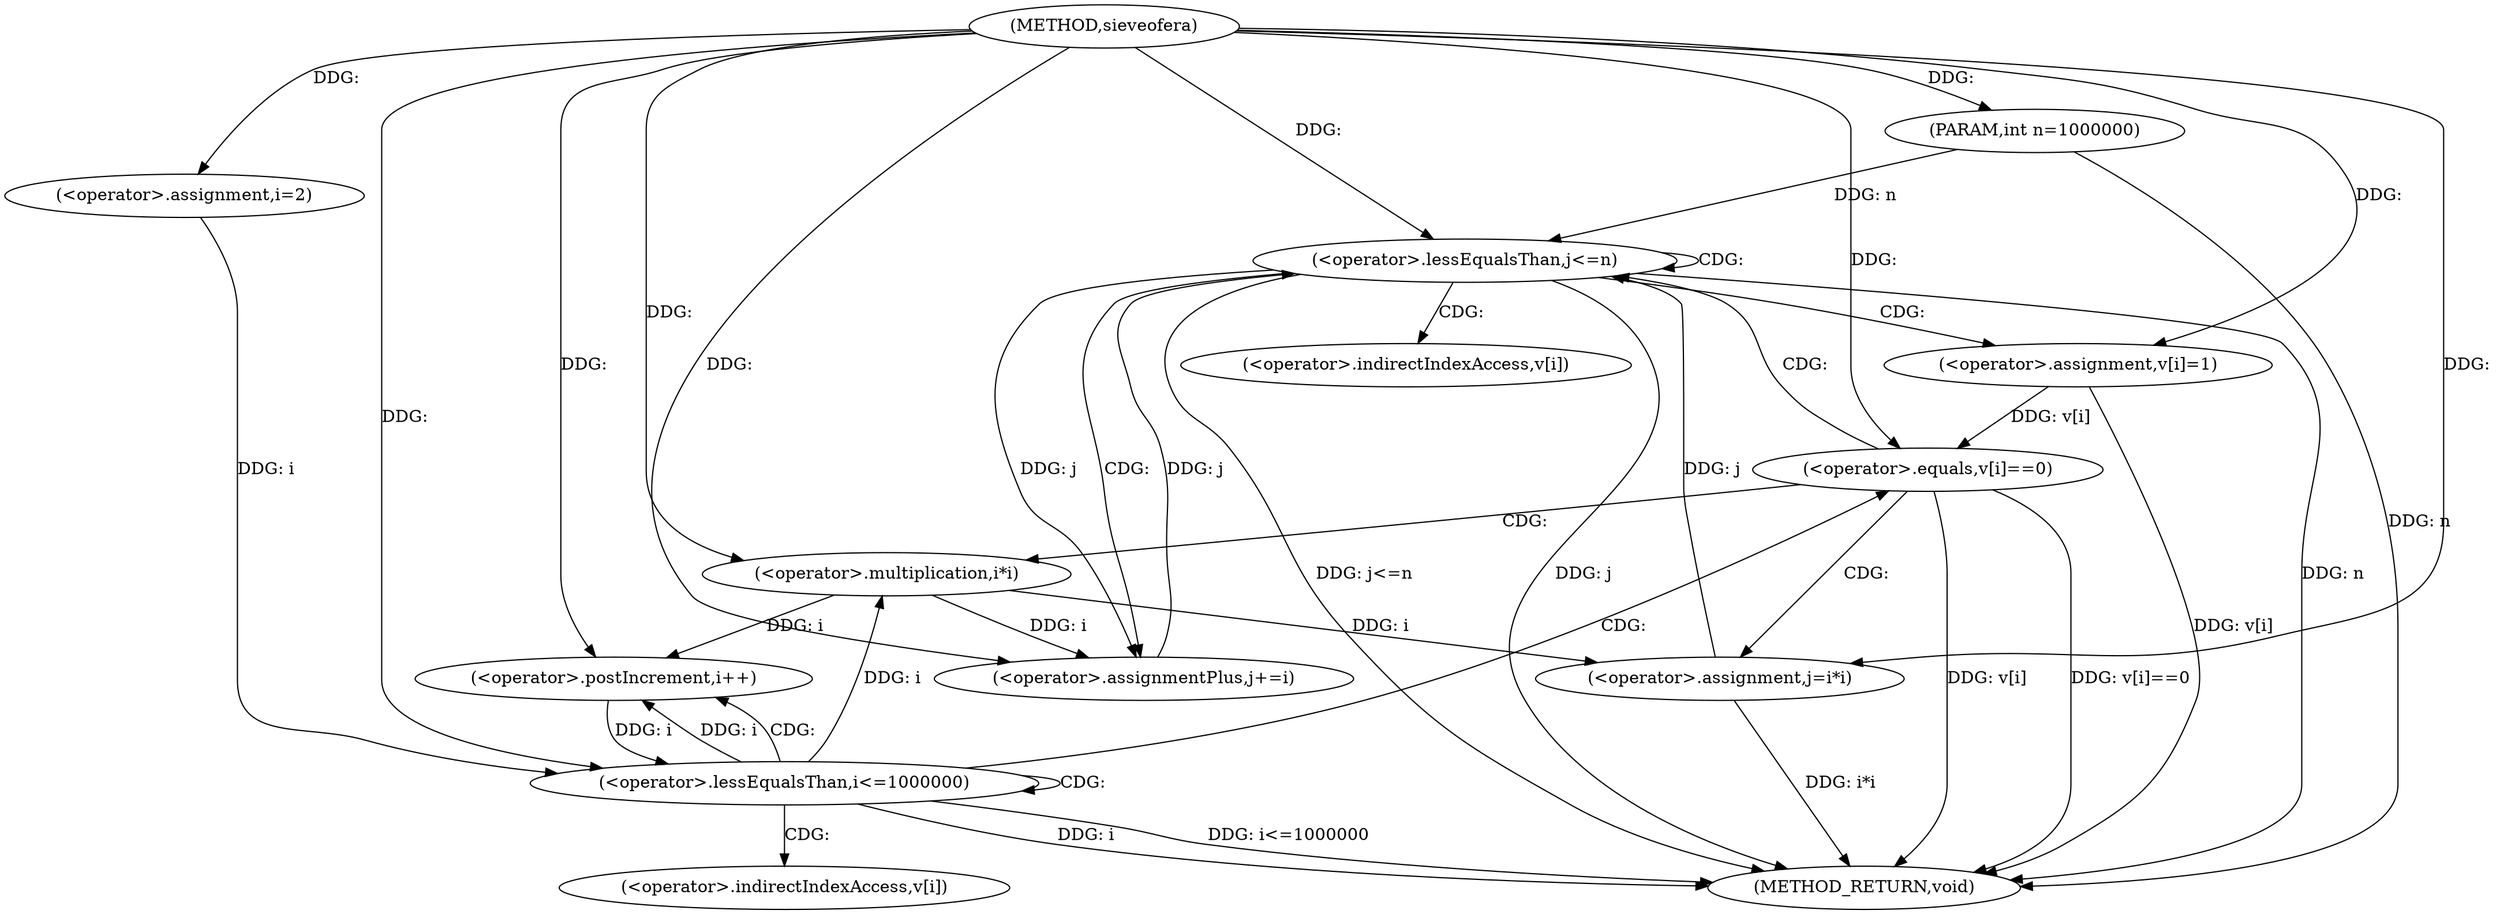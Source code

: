 digraph "sieveofera" {  
"1000156" [label = "(METHOD,sieveofera)" ]
"1000197" [label = "(METHOD_RETURN,void)" ]
"1000157" [label = "(PARAM,int n=1000000)" ]
"1000162" [label = "(<operator>.assignment,i=2)" ]
"1000165" [label = "(<operator>.lessEqualsThan,i<=1000000)" ]
"1000168" [label = "(<operator>.postIncrement,i++)" ]
"1000172" [label = "(<operator>.equals,v[i]==0)" ]
"1000180" [label = "(<operator>.assignment,j=i*i)" ]
"1000185" [label = "(<operator>.lessEqualsThan,j<=n)" ]
"1000188" [label = "(<operator>.assignmentPlus,j+=i)" ]
"1000192" [label = "(<operator>.assignment,v[i]=1)" ]
"1000182" [label = "(<operator>.multiplication,i*i)" ]
"1000173" [label = "(<operator>.indirectIndexAccess,v[i])" ]
"1000193" [label = "(<operator>.indirectIndexAccess,v[i])" ]
  "1000157" -> "1000197"  [ label = "DDG: n"] 
  "1000165" -> "1000197"  [ label = "DDG: i"] 
  "1000165" -> "1000197"  [ label = "DDG: i<=1000000"] 
  "1000172" -> "1000197"  [ label = "DDG: v[i]"] 
  "1000172" -> "1000197"  [ label = "DDG: v[i]==0"] 
  "1000180" -> "1000197"  [ label = "DDG: i*i"] 
  "1000185" -> "1000197"  [ label = "DDG: j"] 
  "1000185" -> "1000197"  [ label = "DDG: n"] 
  "1000185" -> "1000197"  [ label = "DDG: j<=n"] 
  "1000192" -> "1000197"  [ label = "DDG: v[i]"] 
  "1000156" -> "1000157"  [ label = "DDG: "] 
  "1000156" -> "1000162"  [ label = "DDG: "] 
  "1000162" -> "1000165"  [ label = "DDG: i"] 
  "1000168" -> "1000165"  [ label = "DDG: i"] 
  "1000156" -> "1000165"  [ label = "DDG: "] 
  "1000165" -> "1000168"  [ label = "DDG: i"] 
  "1000182" -> "1000168"  [ label = "DDG: i"] 
  "1000156" -> "1000168"  [ label = "DDG: "] 
  "1000192" -> "1000172"  [ label = "DDG: v[i]"] 
  "1000156" -> "1000172"  [ label = "DDG: "] 
  "1000182" -> "1000180"  [ label = "DDG: i"] 
  "1000182" -> "1000188"  [ label = "DDG: i"] 
  "1000156" -> "1000188"  [ label = "DDG: "] 
  "1000156" -> "1000180"  [ label = "DDG: "] 
  "1000180" -> "1000185"  [ label = "DDG: j"] 
  "1000188" -> "1000185"  [ label = "DDG: j"] 
  "1000156" -> "1000185"  [ label = "DDG: "] 
  "1000157" -> "1000185"  [ label = "DDG: n"] 
  "1000185" -> "1000188"  [ label = "DDG: j"] 
  "1000156" -> "1000192"  [ label = "DDG: "] 
  "1000165" -> "1000182"  [ label = "DDG: i"] 
  "1000156" -> "1000182"  [ label = "DDG: "] 
  "1000165" -> "1000168"  [ label = "CDG: "] 
  "1000165" -> "1000173"  [ label = "CDG: "] 
  "1000165" -> "1000165"  [ label = "CDG: "] 
  "1000165" -> "1000172"  [ label = "CDG: "] 
  "1000172" -> "1000182"  [ label = "CDG: "] 
  "1000172" -> "1000180"  [ label = "CDG: "] 
  "1000172" -> "1000185"  [ label = "CDG: "] 
  "1000185" -> "1000188"  [ label = "CDG: "] 
  "1000185" -> "1000193"  [ label = "CDG: "] 
  "1000185" -> "1000192"  [ label = "CDG: "] 
  "1000185" -> "1000185"  [ label = "CDG: "] 
}
